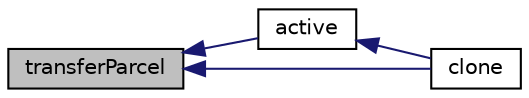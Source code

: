 digraph "transferParcel"
{
  bgcolor="transparent";
  edge [fontname="Helvetica",fontsize="10",labelfontname="Helvetica",labelfontsize="10"];
  node [fontname="Helvetica",fontsize="10",shape=record];
  rankdir="LR";
  Node1 [label="transferParcel",height=0.2,width=0.4,color="black", fillcolor="grey75", style="filled", fontcolor="black"];
  Node1 -> Node2 [dir="back",color="midnightblue",fontsize="10",style="solid",fontname="Helvetica"];
  Node2 [label="active",height=0.2,width=0.4,color="black",URL="$a01698.html#a6fd1dc792a0b98e6530a7383d4ef3074",tooltip="Flag to indicate whether model activates the surface film model. "];
  Node2 -> Node3 [dir="back",color="midnightblue",fontsize="10",style="solid",fontname="Helvetica"];
  Node3 [label="clone",height=0.2,width=0.4,color="black",URL="$a01698.html#a4720b93b3f322a873e9d1674acf9f947",tooltip="Construct and return a clone. "];
  Node1 -> Node3 [dir="back",color="midnightblue",fontsize="10",style="solid",fontname="Helvetica"];
}
